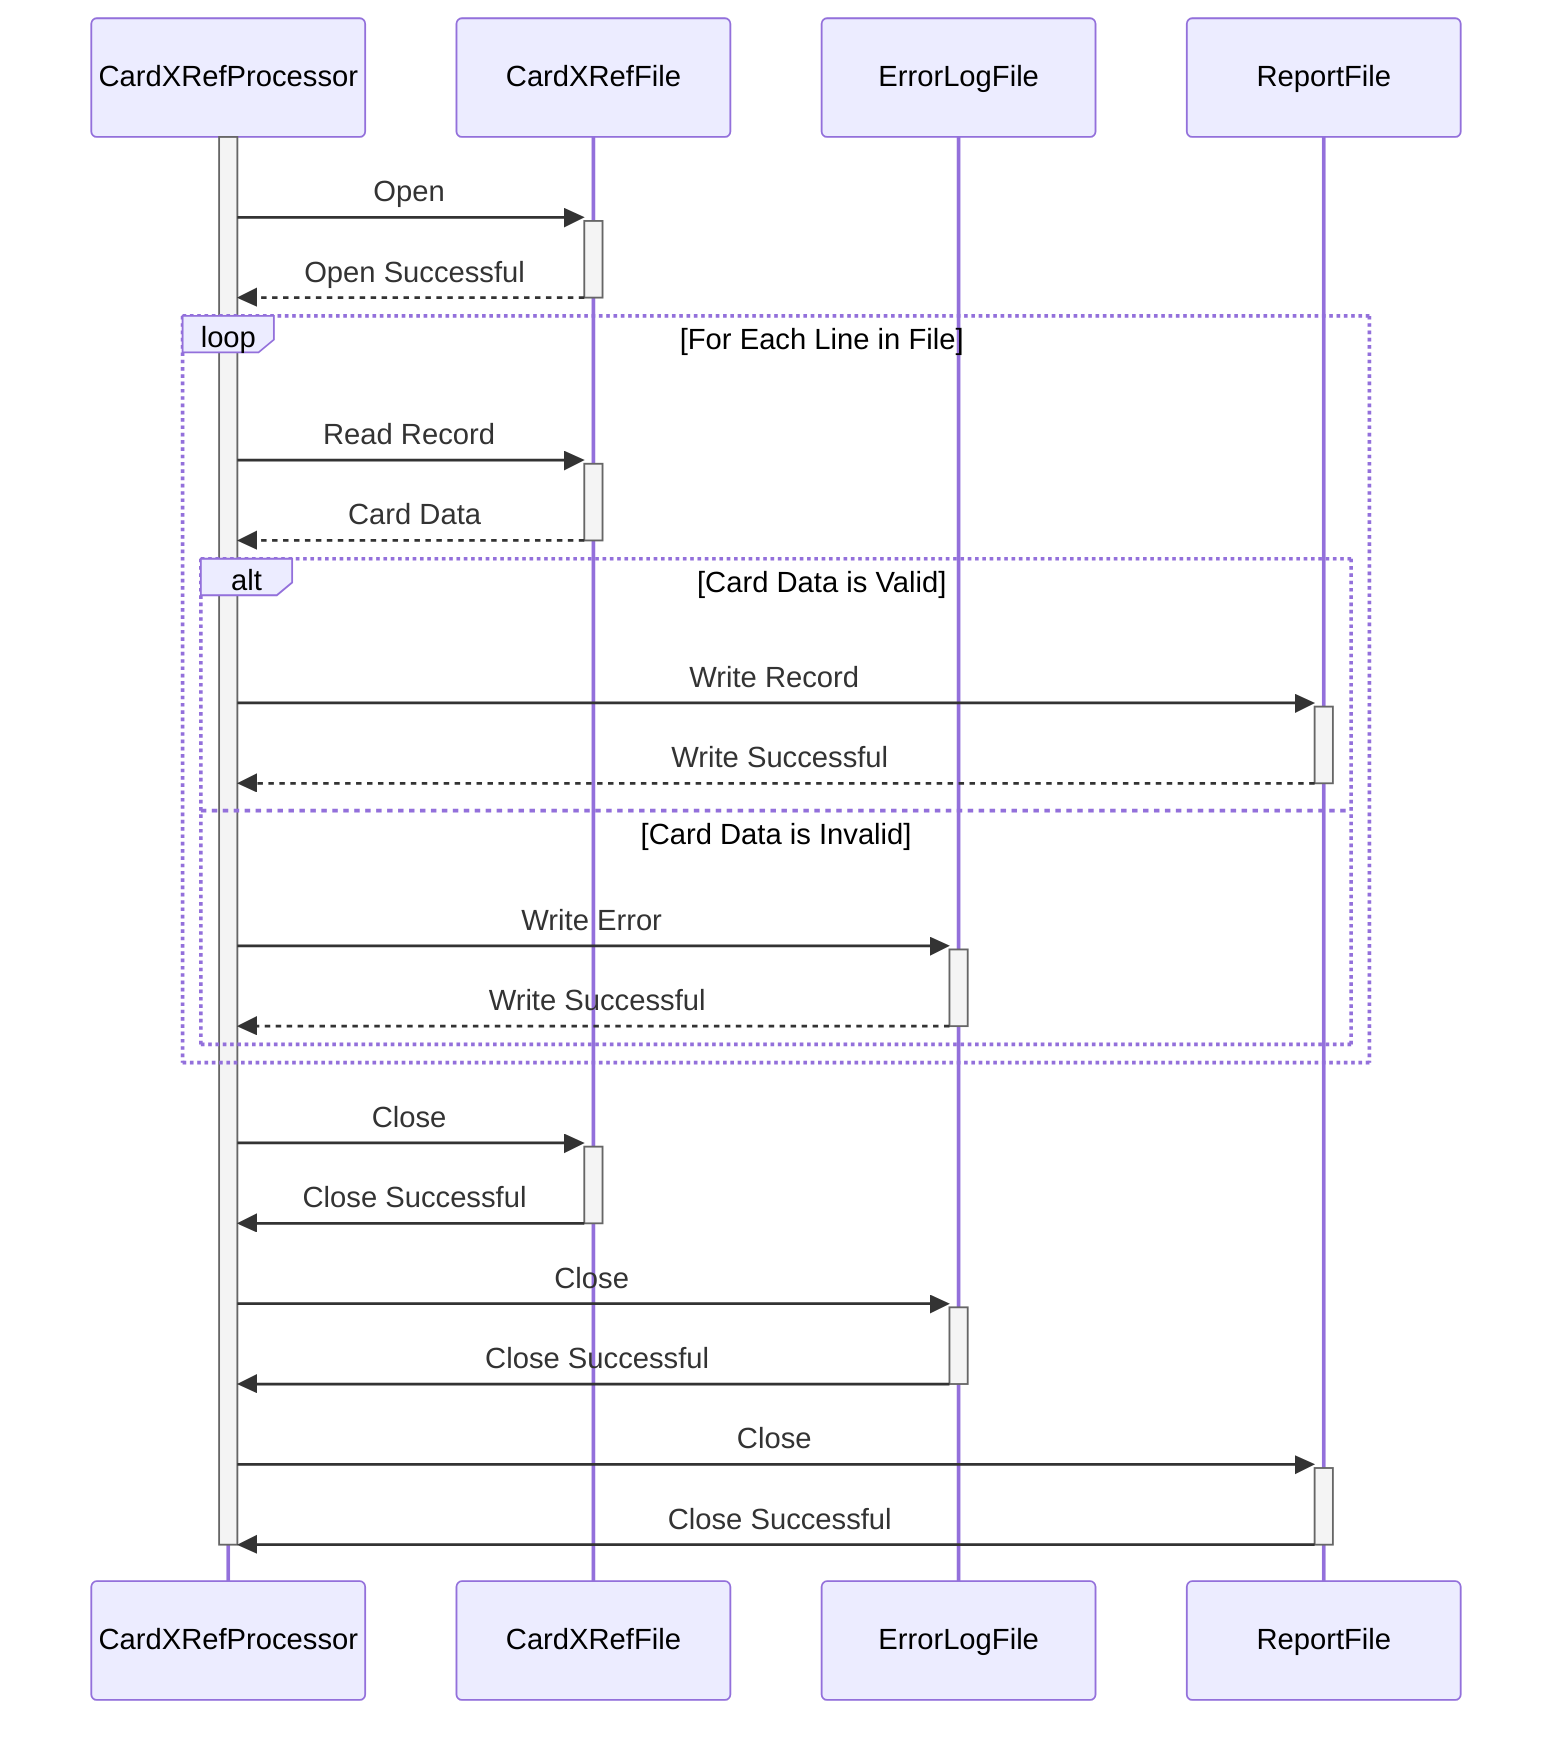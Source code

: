 sequenceDiagram
    %%Indicates the Participants involved in the process
    participant CardXRefProcessor
    participant CardXRefFile
    participant ErrorLogFile
    participant ReportFile

    activate CardXRefProcessor

    CardXRefProcessor->>+CardXRefFile: Open
    CardXRefFile-->>-CardXRefProcessor: Open Successful

    loop For Each Line in File
        CardXRefProcessor->>+CardXRefFile: Read Record
        CardXRefFile-->>-CardXRefProcessor: Card Data

        alt Card Data is Valid
            CardXRefProcessor->>+ReportFile: Write Record
            ReportFile-->>-CardXRefProcessor: Write Successful
        else Card Data is Invalid
            CardXRefProcessor->>+ErrorLogFile: Write Error
            ErrorLogFile-->>-CardXRefProcessor: Write Successful
        end
    end

    CardXRefProcessor->>+CardXRefFile: Close
    CardXRefFile->>-CardXRefProcessor: Close Successful
    CardXRefProcessor->>+ErrorLogFile: Close
    ErrorLogFile->>-CardXRefProcessor: Close Successful
    CardXRefProcessor->>+ReportFile: Close
    ReportFile->>-CardXRefProcessor: Close Successful

    deactivate CardXRefProcessor